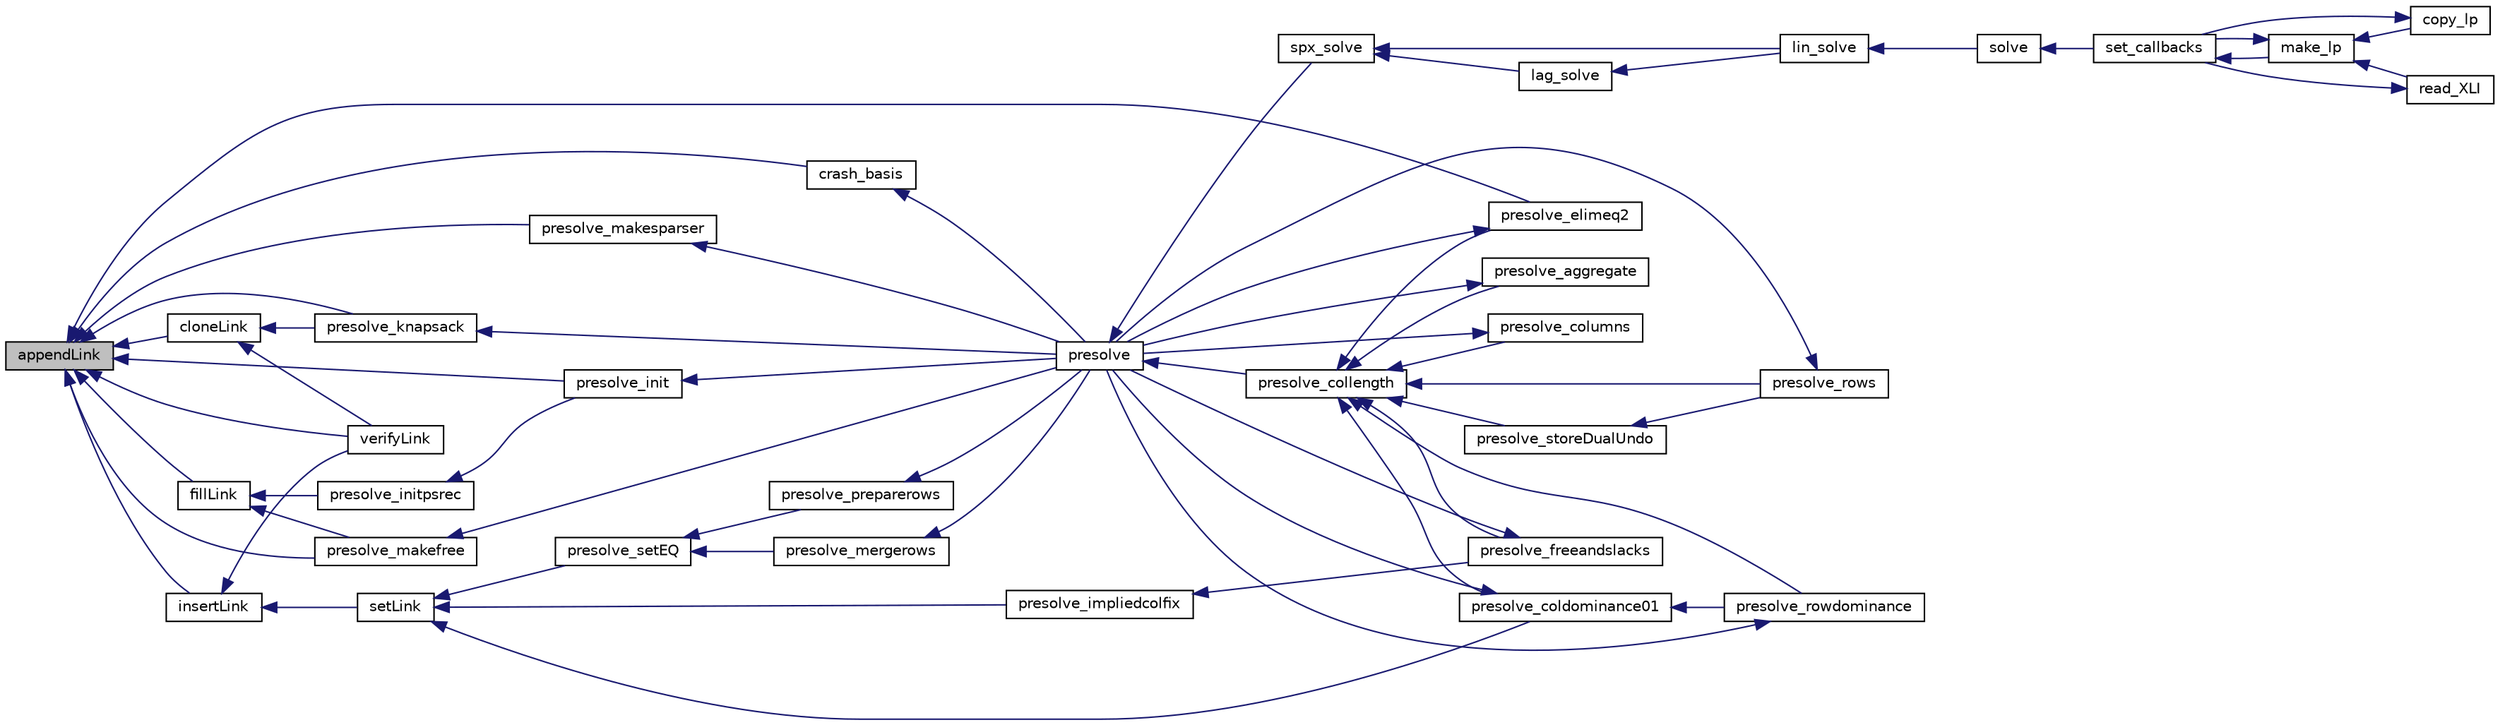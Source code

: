digraph "appendLink"
{
  edge [fontname="Helvetica",fontsize="10",labelfontname="Helvetica",labelfontsize="10"];
  node [fontname="Helvetica",fontsize="10",shape=record];
  rankdir="LR";
  Node671 [label="appendLink",height=0.2,width=0.4,color="black", fillcolor="grey75", style="filled", fontcolor="black"];
  Node671 -> Node672 [dir="back",color="midnightblue",fontsize="10",style="solid",fontname="Helvetica"];
  Node672 [label="crash_basis",height=0.2,width=0.4,color="black", fillcolor="white", style="filled",URL="$dd/dd7/lp__crash_8h.html#a355ad817df59a533447559170e0debcb"];
  Node672 -> Node673 [dir="back",color="midnightblue",fontsize="10",style="solid",fontname="Helvetica"];
  Node673 [label="presolve",height=0.2,width=0.4,color="black", fillcolor="white", style="filled",URL="$da/dae/lp__presolve_8h.html#a63c9f891fb867de51e44d08313fdd585"];
  Node673 -> Node674 [dir="back",color="midnightblue",fontsize="10",style="solid",fontname="Helvetica"];
  Node674 [label="presolve_collength",height=0.2,width=0.4,color="black", fillcolor="white", style="filled",URL="$da/dae/lp__presolve_8h.html#a58b595e285879c5d2996a0a6247d9389"];
  Node674 -> Node675 [dir="back",color="midnightblue",fontsize="10",style="solid",fontname="Helvetica"];
  Node675 [label="presolve_storeDualUndo",height=0.2,width=0.4,color="black", fillcolor="white", style="filled",URL="$d3/da5/lp__presolve_8c.html#a1aba0570d1275e34fbd173aa558c4c14"];
  Node675 -> Node676 [dir="back",color="midnightblue",fontsize="10",style="solid",fontname="Helvetica"];
  Node676 [label="presolve_rows",height=0.2,width=0.4,color="black", fillcolor="white", style="filled",URL="$d3/da5/lp__presolve_8c.html#a93c32e563cfede02af08bd1a3d46bd6d"];
  Node676 -> Node673 [dir="back",color="midnightblue",fontsize="10",style="solid",fontname="Helvetica"];
  Node674 -> Node677 [dir="back",color="midnightblue",fontsize="10",style="solid",fontname="Helvetica"];
  Node677 [label="presolve_elimeq2",height=0.2,width=0.4,color="black", fillcolor="white", style="filled",URL="$d3/da5/lp__presolve_8c.html#a7844c56aa332fe22274fffac21b497b8"];
  Node677 -> Node673 [dir="back",color="midnightblue",fontsize="10",style="solid",fontname="Helvetica"];
  Node674 -> Node678 [dir="back",color="midnightblue",fontsize="10",style="solid",fontname="Helvetica"];
  Node678 [label="presolve_rowdominance",height=0.2,width=0.4,color="black", fillcolor="white", style="filled",URL="$d3/da5/lp__presolve_8c.html#a7e03acd96990d99539251375f7faff4a"];
  Node678 -> Node673 [dir="back",color="midnightblue",fontsize="10",style="solid",fontname="Helvetica"];
  Node674 -> Node679 [dir="back",color="midnightblue",fontsize="10",style="solid",fontname="Helvetica"];
  Node679 [label="presolve_coldominance01",height=0.2,width=0.4,color="black", fillcolor="white", style="filled",URL="$d3/da5/lp__presolve_8c.html#a38ba8dae4e0bbdd4ab2ab77f7d146596"];
  Node679 -> Node678 [dir="back",color="midnightblue",fontsize="10",style="solid",fontname="Helvetica"];
  Node679 -> Node673 [dir="back",color="midnightblue",fontsize="10",style="solid",fontname="Helvetica"];
  Node674 -> Node680 [dir="back",color="midnightblue",fontsize="10",style="solid",fontname="Helvetica"];
  Node680 [label="presolve_aggregate",height=0.2,width=0.4,color="black", fillcolor="white", style="filled",URL="$d3/da5/lp__presolve_8c.html#accb9e4202e7222ff4aba91e3c15efa73"];
  Node680 -> Node673 [dir="back",color="midnightblue",fontsize="10",style="solid",fontname="Helvetica"];
  Node674 -> Node681 [dir="back",color="midnightblue",fontsize="10",style="solid",fontname="Helvetica"];
  Node681 [label="presolve_columns",height=0.2,width=0.4,color="black", fillcolor="white", style="filled",URL="$d3/da5/lp__presolve_8c.html#ada5e067bb25106a6d8ecd75d23be8600"];
  Node681 -> Node673 [dir="back",color="midnightblue",fontsize="10",style="solid",fontname="Helvetica"];
  Node674 -> Node682 [dir="back",color="midnightblue",fontsize="10",style="solid",fontname="Helvetica"];
  Node682 [label="presolve_freeandslacks",height=0.2,width=0.4,color="black", fillcolor="white", style="filled",URL="$d3/da5/lp__presolve_8c.html#a62d34320b14c8946670a7fc73a04828a"];
  Node682 -> Node673 [dir="back",color="midnightblue",fontsize="10",style="solid",fontname="Helvetica"];
  Node674 -> Node676 [dir="back",color="midnightblue",fontsize="10",style="solid",fontname="Helvetica"];
  Node673 -> Node683 [dir="back",color="midnightblue",fontsize="10",style="solid",fontname="Helvetica"];
  Node683 [label="spx_solve",height=0.2,width=0.4,color="black", fillcolor="white", style="filled",URL="$d1/d0a/lp__simplex_8h.html#a3effc8b68c1fb21095e7324d83d0dbf7"];
  Node683 -> Node684 [dir="back",color="midnightblue",fontsize="10",style="solid",fontname="Helvetica"];
  Node684 [label="lag_solve",height=0.2,width=0.4,color="black", fillcolor="white", style="filled",URL="$d1/d0a/lp__simplex_8h.html#a320e9e82c06466267a7cb7844c7767b8"];
  Node684 -> Node685 [dir="back",color="midnightblue",fontsize="10",style="solid",fontname="Helvetica"];
  Node685 [label="lin_solve",height=0.2,width=0.4,color="black", fillcolor="white", style="filled",URL="$d1/d0a/lp__simplex_8h.html#a794b0beb471eb7ece9a694717b65b947"];
  Node685 -> Node686 [dir="back",color="midnightblue",fontsize="10",style="solid",fontname="Helvetica"];
  Node686 [label="solve",height=0.2,width=0.4,color="black", fillcolor="white", style="filled",URL="$df/df7/lp__lib_8h.html#a0f4da3a192397e77e6fe92704d4fad3f"];
  Node686 -> Node687 [dir="back",color="midnightblue",fontsize="10",style="solid",fontname="Helvetica"];
  Node687 [label="set_callbacks",height=0.2,width=0.4,color="black", fillcolor="white", style="filled",URL="$df/df7/lp__lib_8h.html#a929e8acb9704f61e16927c915c15cd07"];
  Node687 -> Node688 [dir="back",color="midnightblue",fontsize="10",style="solid",fontname="Helvetica"];
  Node688 [label="make_lp",height=0.2,width=0.4,color="black", fillcolor="white", style="filled",URL="$df/df7/lp__lib_8h.html#a68a0333d84dd944f67e2a0ec72e346a9"];
  Node688 -> Node689 [dir="back",color="midnightblue",fontsize="10",style="solid",fontname="Helvetica"];
  Node689 [label="copy_lp",height=0.2,width=0.4,color="black", fillcolor="white", style="filled",URL="$df/df7/lp__lib_8h.html#aca83ecdbc200b414db491306f3070ae9"];
  Node689 -> Node687 [dir="back",color="midnightblue",fontsize="10",style="solid",fontname="Helvetica"];
  Node688 -> Node687 [dir="back",color="midnightblue",fontsize="10",style="solid",fontname="Helvetica"];
  Node688 -> Node690 [dir="back",color="midnightblue",fontsize="10",style="solid",fontname="Helvetica"];
  Node690 [label="read_XLI",height=0.2,width=0.4,color="black", fillcolor="white", style="filled",URL="$df/df7/lp__lib_8h.html#a351dd803960ab0dae2b39f2c65d3a58d"];
  Node690 -> Node687 [dir="back",color="midnightblue",fontsize="10",style="solid",fontname="Helvetica"];
  Node683 -> Node685 [dir="back",color="midnightblue",fontsize="10",style="solid",fontname="Helvetica"];
  Node671 -> Node691 [dir="back",color="midnightblue",fontsize="10",style="solid",fontname="Helvetica"];
  Node691 [label="presolve_knapsack",height=0.2,width=0.4,color="black", fillcolor="white", style="filled",URL="$d3/da5/lp__presolve_8c.html#a02ce33a1316370ea8b5b72491f7fbc6f"];
  Node691 -> Node673 [dir="back",color="midnightblue",fontsize="10",style="solid",fontname="Helvetica"];
  Node671 -> Node677 [dir="back",color="midnightblue",fontsize="10",style="solid",fontname="Helvetica"];
  Node671 -> Node692 [dir="back",color="midnightblue",fontsize="10",style="solid",fontname="Helvetica"];
  Node692 [label="presolve_init",height=0.2,width=0.4,color="black", fillcolor="white", style="filled",URL="$da/dae/lp__presolve_8h.html#a854fa4c78231c9e385b30fa1b0b6b89a"];
  Node692 -> Node673 [dir="back",color="midnightblue",fontsize="10",style="solid",fontname="Helvetica"];
  Node671 -> Node693 [dir="back",color="midnightblue",fontsize="10",style="solid",fontname="Helvetica"];
  Node693 [label="presolve_makefree",height=0.2,width=0.4,color="black", fillcolor="white", style="filled",URL="$d3/da5/lp__presolve_8c.html#ac1d287e93ea52c0555747b2fe319e8cc"];
  Node693 -> Node673 [dir="back",color="midnightblue",fontsize="10",style="solid",fontname="Helvetica"];
  Node671 -> Node694 [dir="back",color="midnightblue",fontsize="10",style="solid",fontname="Helvetica"];
  Node694 [label="presolve_makesparser",height=0.2,width=0.4,color="black", fillcolor="white", style="filled",URL="$d3/da5/lp__presolve_8c.html#a6e9e22d3935146700d9e23ce9ef6f7e9"];
  Node694 -> Node673 [dir="back",color="midnightblue",fontsize="10",style="solid",fontname="Helvetica"];
  Node671 -> Node695 [dir="back",color="midnightblue",fontsize="10",style="solid",fontname="Helvetica"];
  Node695 [label="insertLink",height=0.2,width=0.4,color="black", fillcolor="white", style="filled",URL="$d0/da2/lp__utils_8h.html#a389ca8b65d10b225d84cd510d5503401"];
  Node695 -> Node696 [dir="back",color="midnightblue",fontsize="10",style="solid",fontname="Helvetica"];
  Node696 [label="setLink",height=0.2,width=0.4,color="black", fillcolor="white", style="filled",URL="$d0/da2/lp__utils_8h.html#a0bfe1c4daeac3d11cf865e29c6e318c1"];
  Node696 -> Node697 [dir="back",color="midnightblue",fontsize="10",style="solid",fontname="Helvetica"];
  Node697 [label="presolve_setEQ",height=0.2,width=0.4,color="black", fillcolor="white", style="filled",URL="$d3/da5/lp__presolve_8c.html#a098461ee2eb881674eb46af7b5219384"];
  Node697 -> Node698 [dir="back",color="midnightblue",fontsize="10",style="solid",fontname="Helvetica"];
  Node698 [label="presolve_mergerows",height=0.2,width=0.4,color="black", fillcolor="white", style="filled",URL="$d3/da5/lp__presolve_8c.html#a77db38abe14bf53f38e48251cf339ad5"];
  Node698 -> Node673 [dir="back",color="midnightblue",fontsize="10",style="solid",fontname="Helvetica"];
  Node697 -> Node699 [dir="back",color="midnightblue",fontsize="10",style="solid",fontname="Helvetica"];
  Node699 [label="presolve_preparerows",height=0.2,width=0.4,color="black", fillcolor="white", style="filled",URL="$d3/da5/lp__presolve_8c.html#a8907ce5b9083799d1f9b1245a265a104"];
  Node699 -> Node673 [dir="back",color="midnightblue",fontsize="10",style="solid",fontname="Helvetica"];
  Node696 -> Node700 [dir="back",color="midnightblue",fontsize="10",style="solid",fontname="Helvetica"];
  Node700 [label="presolve_impliedcolfix",height=0.2,width=0.4,color="black", fillcolor="white", style="filled",URL="$d3/da5/lp__presolve_8c.html#a25320b5f693a313addfb4d08c8d8a4fc"];
  Node700 -> Node682 [dir="back",color="midnightblue",fontsize="10",style="solid",fontname="Helvetica"];
  Node696 -> Node679 [dir="back",color="midnightblue",fontsize="10",style="solid",fontname="Helvetica"];
  Node695 -> Node701 [dir="back",color="midnightblue",fontsize="10",style="solid",fontname="Helvetica"];
  Node701 [label="verifyLink",height=0.2,width=0.4,color="black", fillcolor="white", style="filled",URL="$d0/da2/lp__utils_8h.html#aa79c8e4642e99690361beddd8203ea93"];
  Node671 -> Node702 [dir="back",color="midnightblue",fontsize="10",style="solid",fontname="Helvetica"];
  Node702 [label="fillLink",height=0.2,width=0.4,color="black", fillcolor="white", style="filled",URL="$d0/da2/lp__utils_8h.html#aa46b79b6620f122dbbb4c02bc9a9ec03"];
  Node702 -> Node703 [dir="back",color="midnightblue",fontsize="10",style="solid",fontname="Helvetica"];
  Node703 [label="presolve_initpsrec",height=0.2,width=0.4,color="black", fillcolor="white", style="filled",URL="$d3/da5/lp__presolve_8c.html#a8487f403bb5f0fa80dceca0dadd38584"];
  Node703 -> Node692 [dir="back",color="midnightblue",fontsize="10",style="solid",fontname="Helvetica"];
  Node702 -> Node693 [dir="back",color="midnightblue",fontsize="10",style="solid",fontname="Helvetica"];
  Node671 -> Node704 [dir="back",color="midnightblue",fontsize="10",style="solid",fontname="Helvetica"];
  Node704 [label="cloneLink",height=0.2,width=0.4,color="black", fillcolor="white", style="filled",URL="$d0/da2/lp__utils_8h.html#a6d982020a53f0231f9e77317f448eaac"];
  Node704 -> Node691 [dir="back",color="midnightblue",fontsize="10",style="solid",fontname="Helvetica"];
  Node704 -> Node701 [dir="back",color="midnightblue",fontsize="10",style="solid",fontname="Helvetica"];
  Node671 -> Node701 [dir="back",color="midnightblue",fontsize="10",style="solid",fontname="Helvetica"];
}
